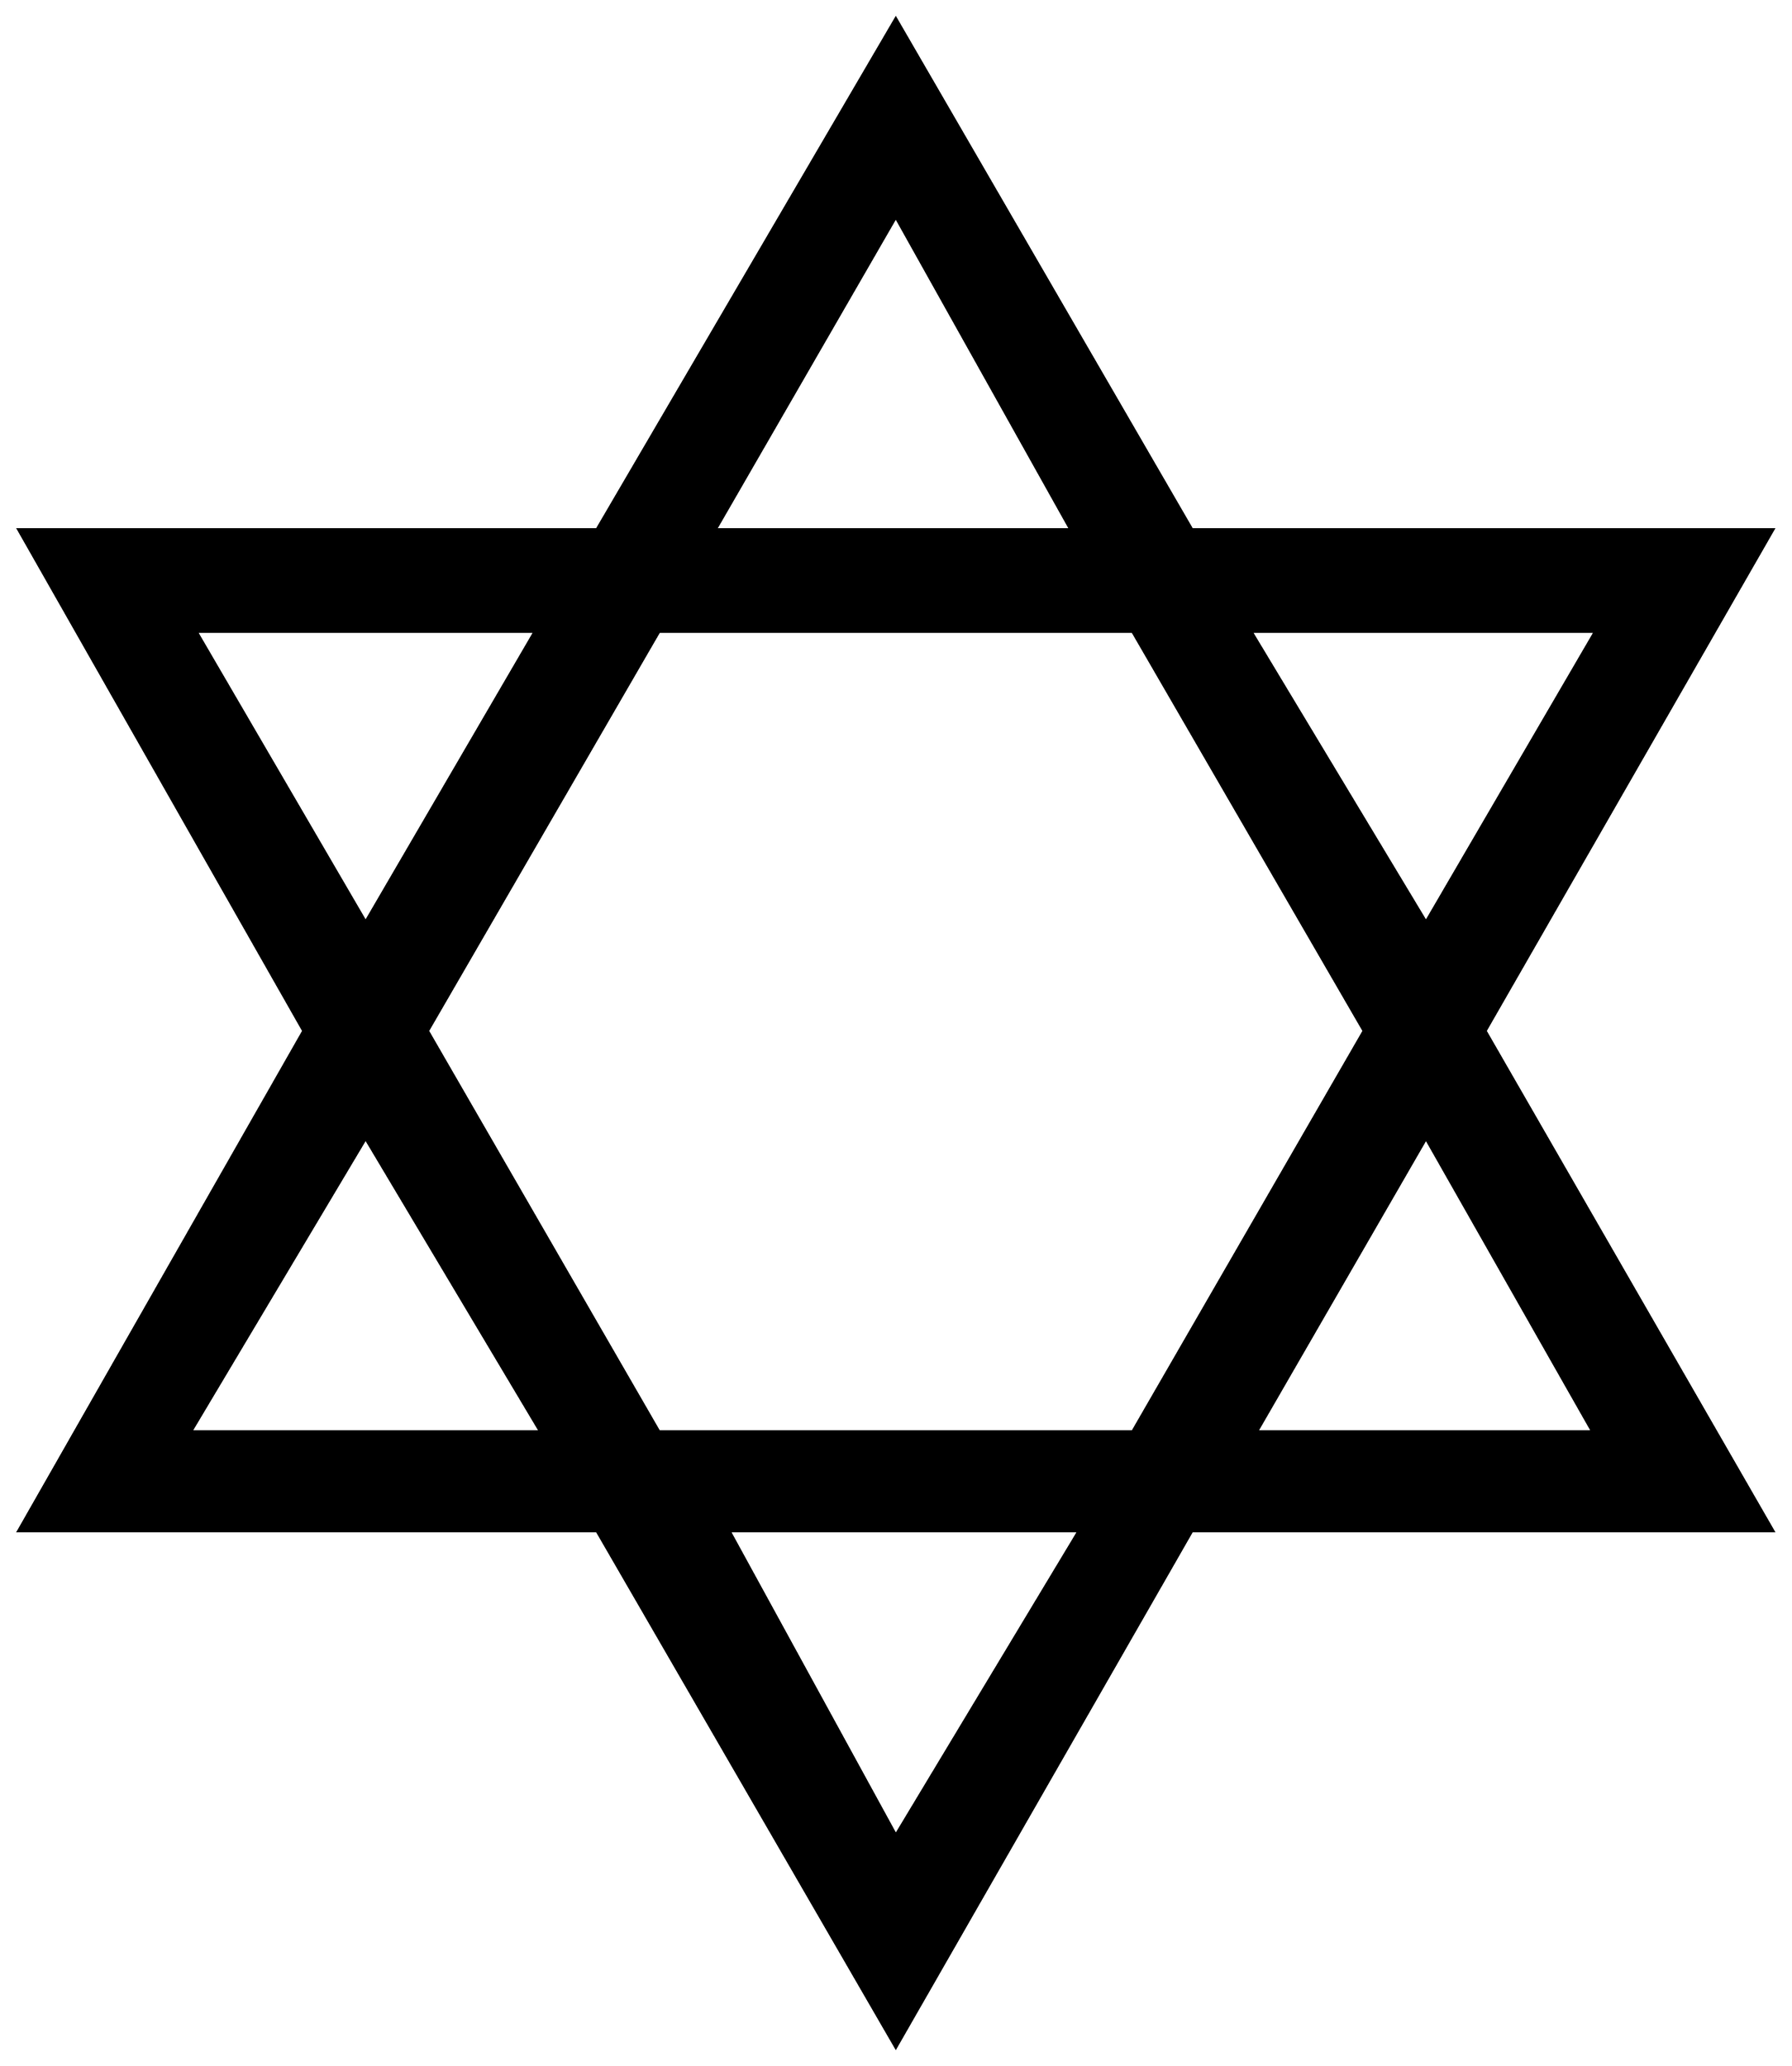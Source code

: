 


\begin{tikzpicture}[y=0.80pt, x=0.80pt, yscale=-1.0, xscale=1.0, inner sep=0pt, outer sep=0pt]
\begin{scope}[shift={(100.0,1831.0)},nonzero rule]
  \path[draw=.,fill=.,line width=1.600pt] (1374.0,-346.0) --
    (952.0,-346.0) -- (737.0,29.0) -- (520.0,-346.0) --
    (100.0,-346.0) -- (307.0,-709.0) -- (100.0,-1073.0) --
    (520.0,-1073.0) -- (737.0,-1444.0) -- (952.0,-1073.0) --
    (1374.0,-1073.0) -- (1165.0,-709.0) -- (1374.0,-346.0) --
    cycle(1245.0,-999.0) -- (995.0,-999.0) -- (1122.0,-788.0) --
    (1245.0,-999.0) -- cycle(864.0,-1073.0) -- (737.0,-1300.0)
    -- (606.0,-1073.0) -- (864.0,-1073.0) --
    cycle(1243.0,-418.0) -- (1122.0,-631.0) -- (999.0,-418.0) --
    (1243.0,-418.0) -- cycle(1077.0,-709.0) -- (909.0,-999.0) --
    (565.0,-999.0) -- (397.0,-709.0) -- (565.0,-418.0) --
    (909.0,-418.0) -- (1077.0,-709.0) -- cycle(475.0,-999.0) --
    (229.0,-999.0) -- (352.0,-788.0) -- (475.0,-999.0) --
    cycle(870.0,-346.0) -- (616.0,-346.0) -- (737.0,-125.0) --
    (870.0,-346.0) -- cycle(479.0,-418.0) -- (352.0,-631.0) --
    (225.0,-418.0) -- (479.0,-418.0) -- cycle;
\end{scope}

\end{tikzpicture}

